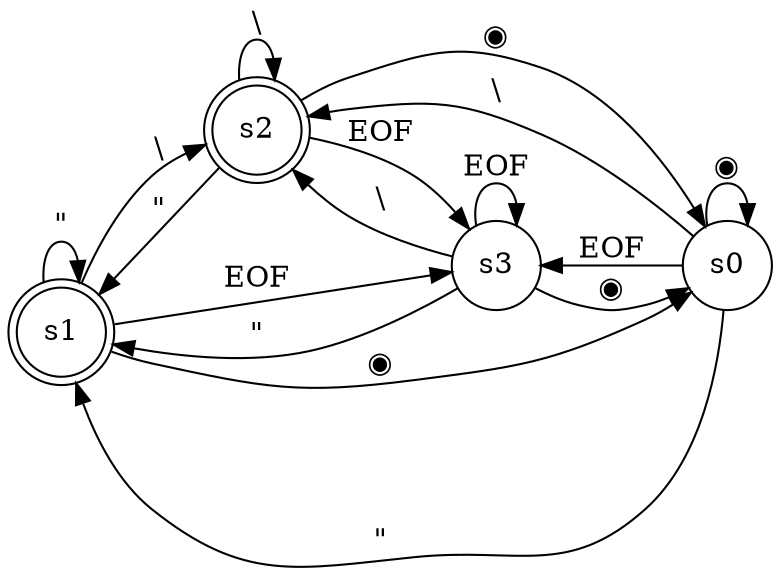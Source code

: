 digraph finite_state_machine {
	rankdir=LR;
	size="18,5"
	node [shape = doublecircle]; s1 s2;
	node [shape = circle];
	s0 -> s1 [ label = "\"" ];
	s0 -> s2 [ label = "\\" ];
	s0 -> s0 [ label = "◉" ];
	s0 -> s3 [ label = "EOF" ];
	s1 -> s1 [ label = "\"" ];
	s1 -> s2 [ label = "\\" ];
	s1 -> s0 [ label = "◉" ];
	s1 -> s3 [ label = "EOF" ];
	s2 -> s1 [ label = "\"" ];
	s2 -> s2 [ label = "\\" ];
	s2 -> s0 [ label = "◉" ];
	s2 -> s3 [ label = "EOF" ];
	s3 -> s1 [ label = "\"" ];
	s3 -> s2 [ label = "\\" ];
	s3 -> s0 [ label = "◉" ];
	s3 -> s3 [ label = "EOF" ];
}
